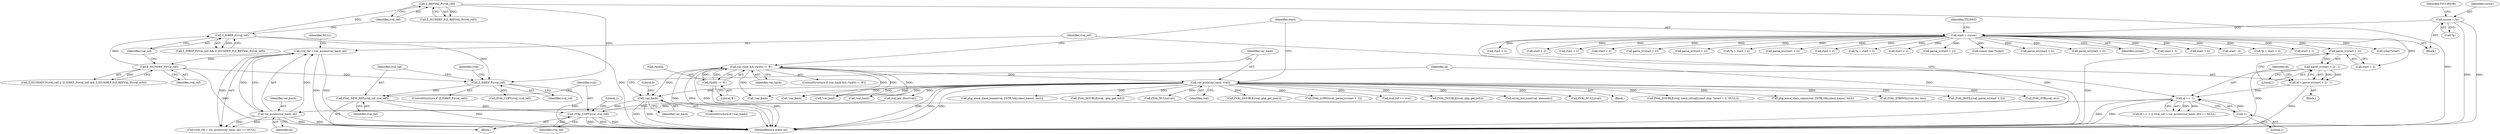 digraph "0_php-src_20ce2fe8e3c211a42fee05a461a5881be9a8790e?w=1@pointer" {
"1002422" [label="(Call,ZVAL_NEW_REF(rval_ref, rval_ref))"];
"1002414" [label="(Call,Z_ISREF_P(rval_ref))"];
"1002406" [label="(Call,Z_REFVAL_P(rval_ref))"];
"1002403" [label="(Call,Z_ISREF_P(rval_ref))"];
"1002400" [label="(Call,Z_ISUNDEF_P(rval_ref))"];
"1002387" [label="(Call,rval_ref = var_access(var_hash, id))"];
"1002389" [label="(Call,var_access(var_hash, id))"];
"1002368" [label="(Call,!var_hash)"];
"1000141" [label="(Call,var_push(var_hash, rval))"];
"1000132" [label="(Call,var_hash && (*p)[0] != 'R')"];
"1000134" [label="(Call,(*p)[0] != 'R')"];
"1002382" [label="(Call,id == -1)"];
"1002372" [label="(Call,id = parse_iv(start + 2) - 1)"];
"1002374" [label="(Call,parse_iv(start + 2) - 1)"];
"1002375" [label="(Call,parse_iv(start + 2))"];
"1000144" [label="(Call,start = cursor)"];
"1000120" [label="(Call,cursor = *p)"];
"1002384" [label="(Call,-1)"];
"1002425" [label="(Call,ZVAL_COPY(rval, rval_ref))"];
"1001907" [label="(Call,ZVAL_NULL(rval))"];
"1002375" [label="(Call,parse_iv(start + 2))"];
"1002226" [label="(Call,!var_hash)"];
"1000142" [label="(Identifier,var_hash)"];
"1000140" [label="(Block,)"];
"1001649" [label="(Call,ZVAL_DOUBLE(rval, zend_strtod((const char *)start + 2, NULL)))"];
"1002422" [label="(Call,ZVAL_NEW_REF(rval_ref, rval_ref))"];
"1000153" [label="(Identifier,YYLIMIT)"];
"1001864" [label="(Call,(char*)start)"];
"1002361" [label="(Block,)"];
"1000800" [label="(Call,php_store_class_name(rval, ZSTR_VAL(class_name), len2))"];
"1002373" [label="(Identifier,id)"];
"1001295" [label="(Call,start + 2)"];
"1002385" [label="(Literal,1)"];
"1002404" [label="(Identifier,rval_ref)"];
"1002392" [label="(Identifier,NULL)"];
"1000111" [label="(Block,)"];
"1001146" [label="(Call,start + 2)"];
"1002122" [label="(Call,start + 2)"];
"1002407" [label="(Identifier,rval_ref)"];
"1001359" [label="(Call,ZVAL_STRINGL(rval, str, len))"];
"1002119" [label="(Call,ZVAL_BOOL(rval, parse_iv(start + 2)))"];
"1000145" [label="(Identifier,start)"];
"1002372" [label="(Call,id = parse_iv(start + 2) - 1)"];
"1000905" [label="(Call,!var_hash)"];
"1002376" [label="(Call,start + 2)"];
"1002421" [label="(Block,)"];
"1002425" [label="(Call,ZVAL_COPY(rval, rval_ref))"];
"1000488" [label="(Call,start + 2)"];
"1000121" [label="(Identifier,cursor)"];
"1002371" [label="(Literal,0)"];
"1000141" [label="(Call,var_push(var_hash, rval))"];
"1002389" [label="(Call,var_access(var_hash, id))"];
"1002368" [label="(Call,!var_hash)"];
"1001203" [label="(Call,ZVAL_STR(rval, str))"];
"1002427" [label="(Identifier,rval_ref)"];
"1000135" [label="(Call,(*p)[0])"];
"1002367" [label="(ControlStructure,if (!var_hash))"];
"1002432" [label="(MethodReturn,static int)"];
"1002406" [label="(Call,Z_REFVAL_P(rval_ref))"];
"1000783" [label="(Call,php_store_class_name(rval, ZSTR_VAL(class_name), len2))"];
"1002387" [label="(Call,rval_ref = var_access(var_hash, id))"];
"1000999" [label="(Call,parse_iv(start + 2))"];
"1002417" [label="(Call,ZVAL_COPY(rval, rval_ref))"];
"1001008" [label="(Call,!var_hash)"];
"1000134" [label="(Call,(*p)[0] != 'R')"];
"1002401" [label="(Identifier,rval_ref)"];
"1002233" [label="(Call,parse_iv(start + 2))"];
"1002423" [label="(Identifier,rval_ref)"];
"1000470" [label="(Call,!var_hash)"];
"1000126" [label="(Identifier,YYCURSOR)"];
"1001308" [label="(Call,*p = start + 2)"];
"1001901" [label="(Call,ZVAL_DOUBLE(rval, -php_get_inf()))"];
"1001129" [label="(Call,parse_uiv(start + 2))"];
"1000132" [label="(Call,var_hash && (*p)[0] != 'R')"];
"1002135" [label="(Call,ZVAL_NULL(rval))"];
"1002382" [label="(Call,id == -1)"];
"1001130" [label="(Call,start + 2)"];
"1000143" [label="(Identifier,rval)"];
"1002383" [label="(Identifier,id)"];
"1002414" [label="(Call,Z_ISREF_P(rval_ref))"];
"1001871" [label="(Call,ZVAL_DOUBLE(rval, php_get_nan()))"];
"1002078" [label="(Call,ZVAL_LONG(rval, parse_iv(start + 2)))"];
"1001143" [label="(Call,*p = start + 2)"];
"1002405" [label="(Call,Z_ISUNDEF_P(Z_REFVAL_P(rval_ref)))"];
"1001311" [label="(Call,start + 2)"];
"1002391" [label="(Identifier,id)"];
"1002121" [label="(Call,parse_iv(start + 2))"];
"1002381" [label="(Call,id == -1 || (rval_ref = var_access(var_hash, id)) == NULL)"];
"1002402" [label="(Call,Z_ISREF_P(rval_ref) && Z_ISUNDEF_P(Z_REFVAL_P(rval_ref)))"];
"1002255" [label="(Call,rval_ref == rval)"];
"1000122" [label="(Call,*p)"];
"1001653" [label="(Call,(const char *)start)"];
"1002384" [label="(Call,-1)"];
"1002426" [label="(Identifier,rval)"];
"1002429" [label="(Literal,1)"];
"1001294" [label="(Call,parse_uiv(start + 2))"];
"1000487" [label="(Call,parse_uiv(start + 2))"];
"1000146" [label="(Identifier,cursor)"];
"1002424" [label="(Identifier,rval_ref)"];
"1000144" [label="(Call,start = cursor)"];
"1002415" [label="(Identifier,rval_ref)"];
"1002234" [label="(Call,start + 2)"];
"1001886" [label="(Call,ZVAL_DOUBLE(rval, php_get_inf()))"];
"1002369" [label="(Identifier,var_hash)"];
"1002399" [label="(Call,Z_ISUNDEF_P(rval_ref) || (Z_ISREF_P(rval_ref) && Z_ISUNDEF_P(Z_REFVAL_P(rval_ref))))"];
"1002403" [label="(Call,Z_ISREF_P(rval_ref))"];
"1002400" [label="(Call,Z_ISUNDEF_P(rval_ref))"];
"1000508" [label="(Call,start + 2)"];
"1002009" [label="(Call,start - 3)"];
"1002418" [label="(Identifier,rval)"];
"1000131" [label="(ControlStructure,if (var_hash && (*p)[0] != 'R'))"];
"1000133" [label="(Identifier,var_hash)"];
"1002379" [label="(Literal,1)"];
"1002413" [label="(ControlStructure,if (Z_ISREF_P(rval_ref)))"];
"1002390" [label="(Identifier,var_hash)"];
"1001019" [label="(Call,array_init_size(rval, elements))"];
"1000139" [label="(Literal,'R')"];
"1002386" [label="(Call,(rval_ref = var_access(var_hash, id)) == NULL)"];
"1000120" [label="(Call,cursor = *p)"];
"1002396" [label="(Call,zval_ptr_dtor(rval))"];
"1002388" [label="(Identifier,rval_ref)"];
"1000505" [label="(Call,*p = start + 2)"];
"1002374" [label="(Call,parse_iv(start + 2) - 1)"];
"1001000" [label="(Call,start + 2)"];
"1002422" -> "1002421"  [label="AST: "];
"1002422" -> "1002424"  [label="CFG: "];
"1002423" -> "1002422"  [label="AST: "];
"1002424" -> "1002422"  [label="AST: "];
"1002426" -> "1002422"  [label="CFG: "];
"1002422" -> "1002432"  [label="DDG: "];
"1002414" -> "1002422"  [label="DDG: "];
"1002422" -> "1002425"  [label="DDG: "];
"1002414" -> "1002413"  [label="AST: "];
"1002414" -> "1002415"  [label="CFG: "];
"1002415" -> "1002414"  [label="AST: "];
"1002418" -> "1002414"  [label="CFG: "];
"1002423" -> "1002414"  [label="CFG: "];
"1002414" -> "1002432"  [label="DDG: "];
"1002406" -> "1002414"  [label="DDG: "];
"1002400" -> "1002414"  [label="DDG: "];
"1002403" -> "1002414"  [label="DDG: "];
"1002414" -> "1002417"  [label="DDG: "];
"1002406" -> "1002405"  [label="AST: "];
"1002406" -> "1002407"  [label="CFG: "];
"1002407" -> "1002406"  [label="AST: "];
"1002405" -> "1002406"  [label="CFG: "];
"1002406" -> "1002432"  [label="DDG: "];
"1002406" -> "1002405"  [label="DDG: "];
"1002403" -> "1002406"  [label="DDG: "];
"1002403" -> "1002402"  [label="AST: "];
"1002403" -> "1002404"  [label="CFG: "];
"1002404" -> "1002403"  [label="AST: "];
"1002407" -> "1002403"  [label="CFG: "];
"1002402" -> "1002403"  [label="CFG: "];
"1002403" -> "1002432"  [label="DDG: "];
"1002403" -> "1002402"  [label="DDG: "];
"1002400" -> "1002403"  [label="DDG: "];
"1002400" -> "1002399"  [label="AST: "];
"1002400" -> "1002401"  [label="CFG: "];
"1002401" -> "1002400"  [label="AST: "];
"1002404" -> "1002400"  [label="CFG: "];
"1002399" -> "1002400"  [label="CFG: "];
"1002400" -> "1002432"  [label="DDG: "];
"1002400" -> "1002399"  [label="DDG: "];
"1002387" -> "1002400"  [label="DDG: "];
"1002387" -> "1002386"  [label="AST: "];
"1002387" -> "1002389"  [label="CFG: "];
"1002388" -> "1002387"  [label="AST: "];
"1002389" -> "1002387"  [label="AST: "];
"1002392" -> "1002387"  [label="CFG: "];
"1002387" -> "1002432"  [label="DDG: "];
"1002387" -> "1002432"  [label="DDG: "];
"1002387" -> "1002386"  [label="DDG: "];
"1002389" -> "1002387"  [label="DDG: "];
"1002389" -> "1002387"  [label="DDG: "];
"1002389" -> "1002391"  [label="CFG: "];
"1002390" -> "1002389"  [label="AST: "];
"1002391" -> "1002389"  [label="AST: "];
"1002389" -> "1002432"  [label="DDG: "];
"1002389" -> "1002432"  [label="DDG: "];
"1002389" -> "1002386"  [label="DDG: "];
"1002389" -> "1002386"  [label="DDG: "];
"1002368" -> "1002389"  [label="DDG: "];
"1002382" -> "1002389"  [label="DDG: "];
"1002368" -> "1002367"  [label="AST: "];
"1002368" -> "1002369"  [label="CFG: "];
"1002369" -> "1002368"  [label="AST: "];
"1002371" -> "1002368"  [label="CFG: "];
"1002373" -> "1002368"  [label="CFG: "];
"1002368" -> "1002432"  [label="DDG: "];
"1002368" -> "1002432"  [label="DDG: "];
"1000141" -> "1002368"  [label="DDG: "];
"1000132" -> "1002368"  [label="DDG: "];
"1000141" -> "1000140"  [label="AST: "];
"1000141" -> "1000143"  [label="CFG: "];
"1000142" -> "1000141"  [label="AST: "];
"1000143" -> "1000141"  [label="AST: "];
"1000145" -> "1000141"  [label="CFG: "];
"1000141" -> "1002432"  [label="DDG: "];
"1000141" -> "1002432"  [label="DDG: "];
"1000141" -> "1002432"  [label="DDG: "];
"1000132" -> "1000141"  [label="DDG: "];
"1000141" -> "1000470"  [label="DDG: "];
"1000141" -> "1000783"  [label="DDG: "];
"1000141" -> "1000800"  [label="DDG: "];
"1000141" -> "1000905"  [label="DDG: "];
"1000141" -> "1001008"  [label="DDG: "];
"1000141" -> "1001019"  [label="DDG: "];
"1000141" -> "1001203"  [label="DDG: "];
"1000141" -> "1001359"  [label="DDG: "];
"1000141" -> "1001649"  [label="DDG: "];
"1000141" -> "1001871"  [label="DDG: "];
"1000141" -> "1001886"  [label="DDG: "];
"1000141" -> "1001901"  [label="DDG: "];
"1000141" -> "1001907"  [label="DDG: "];
"1000141" -> "1002078"  [label="DDG: "];
"1000141" -> "1002119"  [label="DDG: "];
"1000141" -> "1002135"  [label="DDG: "];
"1000141" -> "1002226"  [label="DDG: "];
"1000141" -> "1002255"  [label="DDG: "];
"1000141" -> "1002396"  [label="DDG: "];
"1000132" -> "1000131"  [label="AST: "];
"1000132" -> "1000133"  [label="CFG: "];
"1000132" -> "1000134"  [label="CFG: "];
"1000133" -> "1000132"  [label="AST: "];
"1000134" -> "1000132"  [label="AST: "];
"1000142" -> "1000132"  [label="CFG: "];
"1000145" -> "1000132"  [label="CFG: "];
"1000132" -> "1002432"  [label="DDG: "];
"1000132" -> "1002432"  [label="DDG: "];
"1000132" -> "1002432"  [label="DDG: "];
"1000134" -> "1000132"  [label="DDG: "];
"1000134" -> "1000132"  [label="DDG: "];
"1000132" -> "1000470"  [label="DDG: "];
"1000132" -> "1000905"  [label="DDG: "];
"1000132" -> "1001008"  [label="DDG: "];
"1000132" -> "1002226"  [label="DDG: "];
"1000134" -> "1000139"  [label="CFG: "];
"1000135" -> "1000134"  [label="AST: "];
"1000139" -> "1000134"  [label="AST: "];
"1000134" -> "1002432"  [label="DDG: "];
"1002382" -> "1002381"  [label="AST: "];
"1002382" -> "1002384"  [label="CFG: "];
"1002383" -> "1002382"  [label="AST: "];
"1002384" -> "1002382"  [label="AST: "];
"1002388" -> "1002382"  [label="CFG: "];
"1002381" -> "1002382"  [label="CFG: "];
"1002382" -> "1002432"  [label="DDG: "];
"1002382" -> "1002432"  [label="DDG: "];
"1002382" -> "1002381"  [label="DDG: "];
"1002382" -> "1002381"  [label="DDG: "];
"1002372" -> "1002382"  [label="DDG: "];
"1002384" -> "1002382"  [label="DDG: "];
"1002372" -> "1002361"  [label="AST: "];
"1002372" -> "1002374"  [label="CFG: "];
"1002373" -> "1002372"  [label="AST: "];
"1002374" -> "1002372"  [label="AST: "];
"1002383" -> "1002372"  [label="CFG: "];
"1002372" -> "1002432"  [label="DDG: "];
"1002374" -> "1002372"  [label="DDG: "];
"1002374" -> "1002372"  [label="DDG: "];
"1002374" -> "1002379"  [label="CFG: "];
"1002375" -> "1002374"  [label="AST: "];
"1002379" -> "1002374"  [label="AST: "];
"1002374" -> "1002432"  [label="DDG: "];
"1002375" -> "1002374"  [label="DDG: "];
"1002375" -> "1002376"  [label="CFG: "];
"1002376" -> "1002375"  [label="AST: "];
"1002379" -> "1002375"  [label="CFG: "];
"1002375" -> "1002432"  [label="DDG: "];
"1000144" -> "1002375"  [label="DDG: "];
"1000144" -> "1000111"  [label="AST: "];
"1000144" -> "1000146"  [label="CFG: "];
"1000145" -> "1000144"  [label="AST: "];
"1000146" -> "1000144"  [label="AST: "];
"1000153" -> "1000144"  [label="CFG: "];
"1000144" -> "1002432"  [label="DDG: "];
"1000144" -> "1002432"  [label="DDG: "];
"1000120" -> "1000144"  [label="DDG: "];
"1000144" -> "1000487"  [label="DDG: "];
"1000144" -> "1000488"  [label="DDG: "];
"1000144" -> "1000505"  [label="DDG: "];
"1000144" -> "1000508"  [label="DDG: "];
"1000144" -> "1000999"  [label="DDG: "];
"1000144" -> "1001000"  [label="DDG: "];
"1000144" -> "1001129"  [label="DDG: "];
"1000144" -> "1001130"  [label="DDG: "];
"1000144" -> "1001143"  [label="DDG: "];
"1000144" -> "1001146"  [label="DDG: "];
"1000144" -> "1001294"  [label="DDG: "];
"1000144" -> "1001295"  [label="DDG: "];
"1000144" -> "1001308"  [label="DDG: "];
"1000144" -> "1001311"  [label="DDG: "];
"1000144" -> "1001653"  [label="DDG: "];
"1000144" -> "1001864"  [label="DDG: "];
"1000144" -> "1002009"  [label="DDG: "];
"1000144" -> "1002121"  [label="DDG: "];
"1000144" -> "1002122"  [label="DDG: "];
"1000144" -> "1002233"  [label="DDG: "];
"1000144" -> "1002234"  [label="DDG: "];
"1000144" -> "1002376"  [label="DDG: "];
"1000120" -> "1000111"  [label="AST: "];
"1000120" -> "1000122"  [label="CFG: "];
"1000121" -> "1000120"  [label="AST: "];
"1000122" -> "1000120"  [label="AST: "];
"1000126" -> "1000120"  [label="CFG: "];
"1000120" -> "1002432"  [label="DDG: "];
"1000120" -> "1002432"  [label="DDG: "];
"1002384" -> "1002385"  [label="CFG: "];
"1002385" -> "1002384"  [label="AST: "];
"1002425" -> "1002421"  [label="AST: "];
"1002425" -> "1002427"  [label="CFG: "];
"1002426" -> "1002425"  [label="AST: "];
"1002427" -> "1002425"  [label="AST: "];
"1002429" -> "1002425"  [label="CFG: "];
"1002425" -> "1002432"  [label="DDG: "];
"1002425" -> "1002432"  [label="DDG: "];
"1002425" -> "1002432"  [label="DDG: "];
"1002396" -> "1002425"  [label="DDG: "];
}
